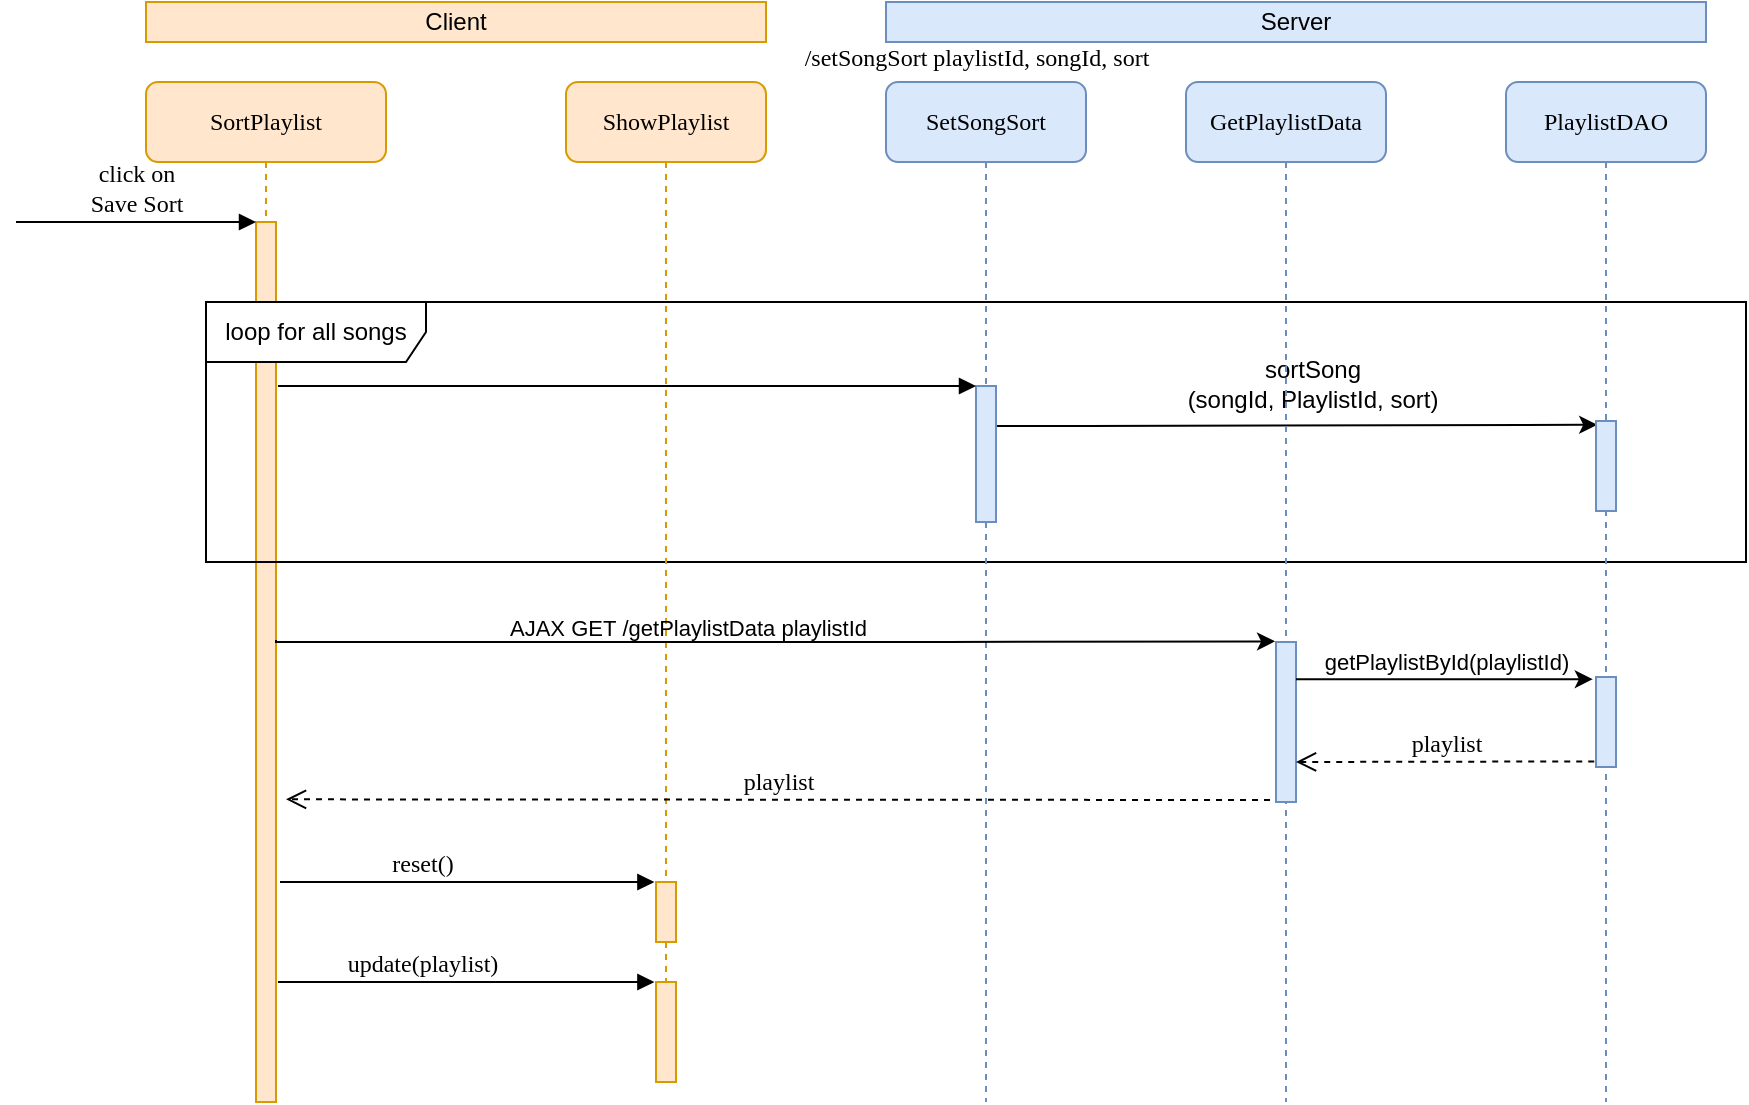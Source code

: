 <mxfile version="12.4.2" type="device" pages="1"><diagram name="Page-1" id="13e1069c-82ec-6db2-03f1-153e76fe0fe0"><mxGraphModel dx="1185" dy="685" grid="1" gridSize="10" guides="1" tooltips="1" connect="1" arrows="1" fold="1" page="1" pageScale="1" pageWidth="1100" pageHeight="850" background="#ffffff" math="0" shadow="0"><root><mxCell id="0"/><mxCell id="1" parent="0"/><mxCell id="7baba1c4bc27f4b0-2" value="SortPlaylist" style="shape=umlLifeline;perimeter=lifelinePerimeter;whiteSpace=wrap;html=1;container=1;collapsible=0;recursiveResize=0;outlineConnect=0;rounded=1;shadow=0;comic=0;labelBackgroundColor=none;strokeWidth=1;fontFamily=Verdana;fontSize=12;align=center;fillColor=#ffe6cc;strokeColor=#d79b00;" parent="1" vertex="1"><mxGeometry x="220" y="80" width="120" height="510" as="geometry"/></mxCell><mxCell id="7baba1c4bc27f4b0-10" value="" style="html=1;points=[];perimeter=orthogonalPerimeter;rounded=0;shadow=0;comic=0;labelBackgroundColor=none;strokeWidth=1;fontFamily=Verdana;fontSize=12;align=center;fillColor=#ffe6cc;strokeColor=#d79b00;" parent="7baba1c4bc27f4b0-2" vertex="1"><mxGeometry x="55" y="70" width="10" height="440" as="geometry"/></mxCell><mxCell id="U3MctNZh0qMDF3wG6a5Q-1" value="loop for all songs" style="shape=umlFrame;whiteSpace=wrap;html=1;fontSize=12;width=110;height=30;" vertex="1" parent="7baba1c4bc27f4b0-2"><mxGeometry x="30" y="110" width="770" height="130" as="geometry"/></mxCell><mxCell id="7baba1c4bc27f4b0-4" value="ShowPlaylist" style="shape=umlLifeline;perimeter=lifelinePerimeter;whiteSpace=wrap;html=1;container=1;collapsible=0;recursiveResize=0;outlineConnect=0;rounded=1;shadow=0;comic=0;labelBackgroundColor=none;strokeWidth=1;fontFamily=Verdana;fontSize=12;align=center;fillColor=#ffe6cc;strokeColor=#d79b00;" parent="1" vertex="1"><mxGeometry x="430" y="80" width="100" height="500" as="geometry"/></mxCell><mxCell id="SwkJQTikLhHR7fLE-XSc-16" value="" style="html=1;points=[];perimeter=orthogonalPerimeter;rounded=0;shadow=0;comic=0;labelBackgroundColor=none;strokeWidth=1;fontFamily=Verdana;fontSize=12;align=center;fillColor=#ffe6cc;strokeColor=#d79b00;" parent="7baba1c4bc27f4b0-4" vertex="1"><mxGeometry x="45" y="400" width="10" height="30" as="geometry"/></mxCell><mxCell id="7baba1c4bc27f4b0-5" value="SetSongSort" style="shape=umlLifeline;perimeter=lifelinePerimeter;whiteSpace=wrap;html=1;container=1;collapsible=0;recursiveResize=0;outlineConnect=0;rounded=1;shadow=0;comic=0;labelBackgroundColor=none;strokeWidth=1;fontFamily=Verdana;fontSize=12;align=center;fillColor=#dae8fc;strokeColor=#6c8ebf;" parent="1" vertex="1"><mxGeometry x="590" y="80" width="100" height="510" as="geometry"/></mxCell><mxCell id="SwkJQTikLhHR7fLE-XSc-9" value="&lt;font style=&quot;font-size: 12px&quot;&gt;sortSong&lt;br&gt;(songId, PlaylistId, sort)&lt;/font&gt;" style="edgeStyle=orthogonalEdgeStyle;rounded=0;orthogonalLoop=1;jettySize=auto;html=1;entryX=0.06;entryY=0.042;entryDx=0;entryDy=0;entryPerimeter=0;fontSize=11;" parent="1" source="7baba1c4bc27f4b0-19" target="SwkJQTikLhHR7fLE-XSc-7" edge="1"><mxGeometry x="0.056" y="21" relative="1" as="geometry"><Array as="points"><mxPoint x="690" y="252"/><mxPoint x="690" y="252"/></Array><mxPoint as="offset"/></mxGeometry></mxCell><mxCell id="7baba1c4bc27f4b0-19" value="" style="html=1;points=[];perimeter=orthogonalPerimeter;rounded=0;shadow=0;comic=0;labelBackgroundColor=none;strokeWidth=1;fontFamily=Verdana;fontSize=12;align=center;fillColor=#dae8fc;strokeColor=#6c8ebf;" parent="1" vertex="1"><mxGeometry x="635" y="232" width="10" height="68" as="geometry"/></mxCell><mxCell id="7baba1c4bc27f4b0-20" value="AJAX GET &lt;br&gt;/setSongSort playlistId, songId, sort" style="html=1;verticalAlign=bottom;endArrow=block;entryX=0;entryY=0;labelBackgroundColor=none;fontFamily=Verdana;fontSize=12;edgeStyle=elbowEdgeStyle;elbow=vertical;" parent="1" target="7baba1c4bc27f4b0-19" edge="1"><mxGeometry x="1" y="155" relative="1" as="geometry"><mxPoint x="286" y="232" as="sourcePoint"/><Array as="points"><mxPoint x="290" y="232"/></Array><mxPoint as="offset"/></mxGeometry></mxCell><mxCell id="7baba1c4bc27f4b0-11" value="click on&lt;br&gt;Save Sort" style="html=1;verticalAlign=bottom;endArrow=block;entryX=0;entryY=0;labelBackgroundColor=none;fontFamily=Verdana;fontSize=12;edgeStyle=elbowEdgeStyle;elbow=vertical;" parent="1" target="7baba1c4bc27f4b0-10" edge="1"><mxGeometry relative="1" as="geometry"><mxPoint x="155" y="150" as="sourcePoint"/></mxGeometry></mxCell><mxCell id="SwkJQTikLhHR7fLE-XSc-4" value="Client" style="rounded=0;whiteSpace=wrap;html=1;fontSize=12;fillColor=#ffe6cc;strokeColor=#d79b00;" parent="1" vertex="1"><mxGeometry x="220" y="40" width="310" height="20" as="geometry"/></mxCell><mxCell id="SwkJQTikLhHR7fLE-XSc-5" value="Server" style="rounded=0;whiteSpace=wrap;html=1;fontSize=12;fillColor=#dae8fc;strokeColor=#6c8ebf;" parent="1" vertex="1"><mxGeometry x="590" y="40" width="410" height="20" as="geometry"/></mxCell><mxCell id="SwkJQTikLhHR7fLE-XSc-6" value="PlaylistDAO" style="shape=umlLifeline;perimeter=lifelinePerimeter;whiteSpace=wrap;html=1;container=1;collapsible=0;recursiveResize=0;outlineConnect=0;rounded=1;shadow=0;comic=0;labelBackgroundColor=none;strokeWidth=1;fontFamily=Verdana;fontSize=12;align=center;fillColor=#dae8fc;strokeColor=#6c8ebf;" parent="1" vertex="1"><mxGeometry x="900" y="80" width="100" height="510" as="geometry"/></mxCell><mxCell id="SwkJQTikLhHR7fLE-XSc-7" value="" style="html=1;points=[];perimeter=orthogonalPerimeter;rounded=0;shadow=0;comic=0;labelBackgroundColor=none;strokeWidth=1;fontFamily=Verdana;fontSize=12;align=center;fillColor=#dae8fc;strokeColor=#6c8ebf;" parent="SwkJQTikLhHR7fLE-XSc-6" vertex="1"><mxGeometry x="45" y="169.5" width="10" height="45" as="geometry"/></mxCell><mxCell id="U3MctNZh0qMDF3wG6a5Q-2" value="" style="html=1;points=[];perimeter=orthogonalPerimeter;rounded=0;shadow=0;comic=0;labelBackgroundColor=none;strokeWidth=1;fontFamily=Verdana;fontSize=12;align=center;fillColor=#dae8fc;strokeColor=#6c8ebf;" vertex="1" parent="SwkJQTikLhHR7fLE-XSc-6"><mxGeometry x="45" y="297.5" width="10" height="45" as="geometry"/></mxCell><mxCell id="SwkJQTikLhHR7fLE-XSc-17" value="reset()" style="html=1;verticalAlign=bottom;endArrow=block;labelBackgroundColor=none;fontFamily=Verdana;fontSize=12;edgeStyle=elbowEdgeStyle;elbow=vertical;entryX=-0.08;entryY=0.004;entryDx=0;entryDy=0;entryPerimeter=0;" parent="1" edge="1" target="SwkJQTikLhHR7fLE-XSc-16"><mxGeometry x="-0.242" relative="1" as="geometry"><mxPoint x="287" y="480" as="sourcePoint"/><mxPoint x="512" y="501" as="targetPoint"/><Array as="points"><mxPoint x="390" y="480"/></Array><mxPoint as="offset"/></mxGeometry></mxCell><mxCell id="SwkJQTikLhHR7fLE-XSc-18" value="GetPlaylistData" style="shape=umlLifeline;perimeter=lifelinePerimeter;whiteSpace=wrap;html=1;container=1;collapsible=0;recursiveResize=0;outlineConnect=0;rounded=1;shadow=0;comic=0;labelBackgroundColor=none;strokeWidth=1;fontFamily=Verdana;fontSize=12;align=center;fillColor=#dae8fc;strokeColor=#6c8ebf;" parent="1" vertex="1"><mxGeometry x="740" y="80" width="100" height="510" as="geometry"/></mxCell><mxCell id="SwkJQTikLhHR7fLE-XSc-20" value="" style="html=1;points=[];perimeter=orthogonalPerimeter;rounded=0;shadow=0;comic=0;labelBackgroundColor=none;strokeWidth=1;fontFamily=Verdana;fontSize=12;align=center;fillColor=#dae8fc;strokeColor=#6c8ebf;" parent="SwkJQTikLhHR7fLE-XSc-18" vertex="1"><mxGeometry x="45" y="280" width="10" height="80" as="geometry"/></mxCell><mxCell id="SwkJQTikLhHR7fLE-XSc-23" value="playlist" style="html=1;verticalAlign=bottom;endArrow=open;dashed=1;endSize=8;labelBackgroundColor=none;fontFamily=Verdana;fontSize=12;edgeStyle=elbowEdgeStyle;elbow=vertical;exitX=-0.088;exitY=0.938;exitDx=0;exitDy=0;exitPerimeter=0;" parent="SwkJQTikLhHR7fLE-XSc-18" source="U3MctNZh0qMDF3wG6a5Q-2" edge="1"><mxGeometry relative="1" as="geometry"><mxPoint x="55" y="340" as="targetPoint"/><Array as="points"><mxPoint x="130" y="340"/><mxPoint x="120" y="290"/><mxPoint x="130" y="280"/><mxPoint x="160" y="280"/></Array><mxPoint x="200" y="340" as="sourcePoint"/></mxGeometry></mxCell><mxCell id="SwkJQTikLhHR7fLE-XSc-24" style="edgeStyle=orthogonalEdgeStyle;rounded=0;orthogonalLoop=1;jettySize=auto;html=1;fontSize=11;entryX=-0.048;entryY=-0.004;entryDx=0;entryDy=0;entryPerimeter=0;" parent="1" target="SwkJQTikLhHR7fLE-XSc-20" edge="1"><mxGeometry relative="1" as="geometry"><mxPoint x="940" y="353" as="targetPoint"/><Array as="points"><mxPoint x="285" y="360"/><mxPoint x="620" y="360"/></Array><mxPoint x="285" y="359" as="sourcePoint"/></mxGeometry></mxCell><mxCell id="SwkJQTikLhHR7fLE-XSc-25" value="AJAX GET&amp;nbsp;/getPlaylistData playlistId" style="text;html=1;fontSize=11;" parent="1" vertex="1"><mxGeometry x="400" y="340" width="200" height="30" as="geometry"/></mxCell><mxCell id="SwkJQTikLhHR7fLE-XSc-26" value="playlist" style="html=1;verticalAlign=bottom;endArrow=open;dashed=1;endSize=8;labelBackgroundColor=none;fontFamily=Verdana;fontSize=12;edgeStyle=elbowEdgeStyle;elbow=vertical;" parent="1" edge="1"><mxGeometry relative="1" as="geometry"><mxPoint x="290" y="439" as="targetPoint"/><Array as="points"><mxPoint x="873.67" y="438.67"/><mxPoint x="863.67" y="388.67"/><mxPoint x="873.67" y="378.67"/><mxPoint x="903.67" y="378.67"/></Array><mxPoint x="782" y="439" as="sourcePoint"/></mxGeometry></mxCell><mxCell id="U3MctNZh0qMDF3wG6a5Q-3" value="" style="html=1;points=[];perimeter=orthogonalPerimeter;rounded=0;shadow=0;comic=0;labelBackgroundColor=none;strokeWidth=1;fontFamily=Verdana;fontSize=12;align=center;fillColor=#ffe6cc;strokeColor=#d79b00;" vertex="1" parent="1"><mxGeometry x="475" y="530" width="10" height="50" as="geometry"/></mxCell><mxCell id="U3MctNZh0qMDF3wG6a5Q-4" value="update(playlist)" style="html=1;verticalAlign=bottom;endArrow=block;labelBackgroundColor=none;fontFamily=Verdana;fontSize=12;edgeStyle=elbowEdgeStyle;elbow=vertical;entryX=-0.08;entryY=0.004;entryDx=0;entryDy=0;entryPerimeter=0;" edge="1" parent="1" target="U3MctNZh0qMDF3wG6a5Q-3"><mxGeometry x="-0.242" relative="1" as="geometry"><mxPoint x="286" y="530" as="sourcePoint"/><mxPoint x="511" y="551" as="targetPoint"/><Array as="points"/><mxPoint as="offset"/></mxGeometry></mxCell><mxCell id="SwkJQTikLhHR7fLE-XSc-19" value="getPlaylistById(playlistId)" style="edgeStyle=orthogonalEdgeStyle;rounded=0;orthogonalLoop=1;jettySize=auto;html=1;fontSize=11;entryX=-0.16;entryY=0.024;entryDx=0;entryDy=0;entryPerimeter=0;" parent="1" source="SwkJQTikLhHR7fLE-XSc-20" target="U3MctNZh0qMDF3wG6a5Q-2" edge="1"><mxGeometry x="0.013" y="9" relative="1" as="geometry"><Array as="points"><mxPoint x="870" y="379"/></Array><mxPoint as="offset"/><mxPoint x="940" y="379" as="targetPoint"/></mxGeometry></mxCell></root></mxGraphModel></diagram></mxfile>